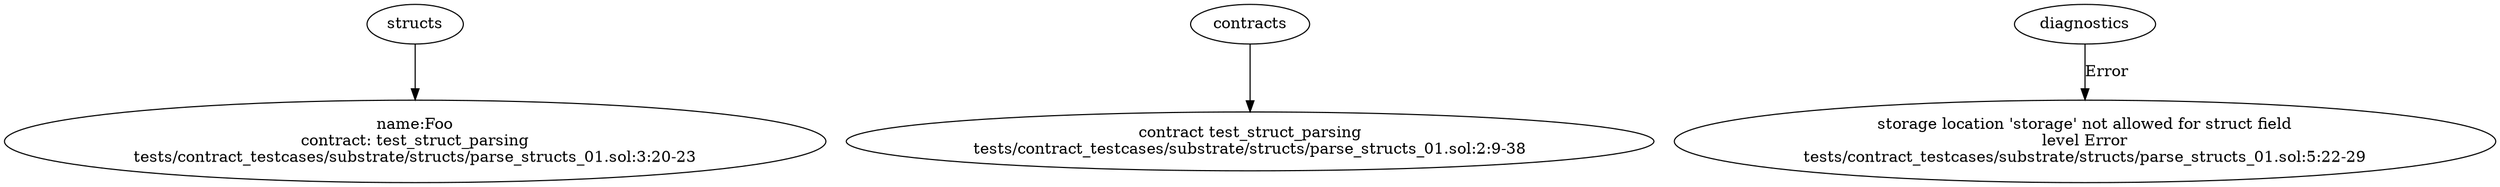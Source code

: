 strict digraph "tests/contract_testcases/substrate/structs/parse_structs_01.sol" {
	Foo [label="name:Foo\ncontract: test_struct_parsing\ntests/contract_testcases/substrate/structs/parse_structs_01.sol:3:20-23"]
	contract [label="contract test_struct_parsing\ntests/contract_testcases/substrate/structs/parse_structs_01.sol:2:9-38"]
	diagnostic [label="storage location 'storage' not allowed for struct field\nlevel Error\ntests/contract_testcases/substrate/structs/parse_structs_01.sol:5:22-29"]
	structs -> Foo
	contracts -> contract
	diagnostics -> diagnostic [label="Error"]
}
